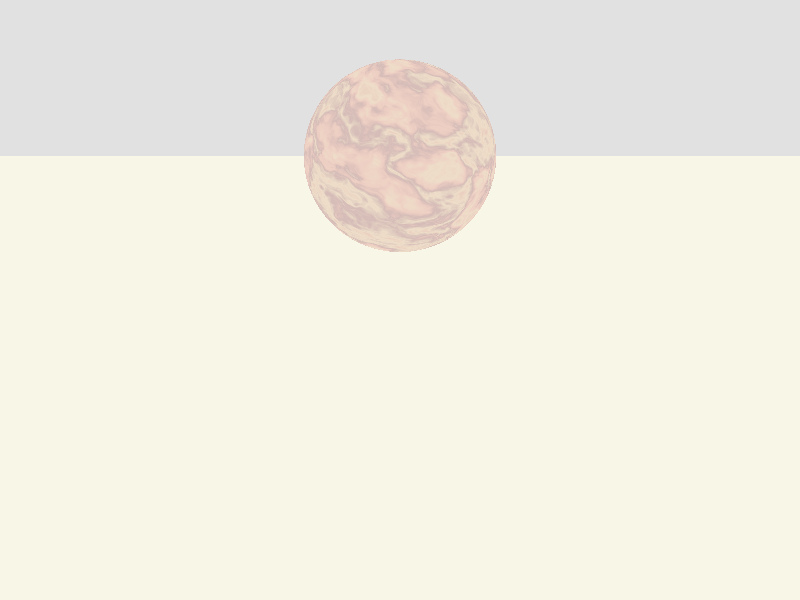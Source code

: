 //EXAMPLE OF SPHERE

//Files with predefined colors and textures
#include "colors.inc"
#include "glass.inc"
#include "golds.inc"
#include "metals.inc"
#include "stones.inc"
#include "woods.inc"

//Place the camera
camera {
  sky <0,0,1>           
  direction <1,0,0>   
  right <-4/3,0,0>      
  location <30,10,1.5>
  look_at <0,0,0>     //Where camera is pointing
  angle 15      //Angle of the view--increase to see more, decrease to see less
}

//Ambient light to "brighten up" darker pictures
global_settings { ambient_light Pink }

//Place a light--you can have more than one!
light_source {
  <10,-10,20>   //Change this if you want to put the light at a different point
  color White*2         //Multiplying by 2 doubles the brightness
}

//Set a background color
background { color Grey }

//floor
plane {
  <0,0,1>, 0            //This represents the plane 0x+0y+z=0
  texture { T_Silver_1A }       //The texture comes from the file "metals.inc"
}

//Sphere with specified center point and radius
//The texture comes from the file "stones.inc"
sphere { <0,0,1.5>, 1 texture {T_Stone3} }